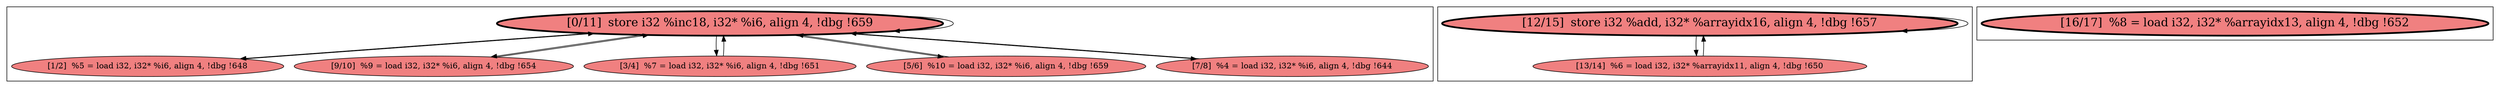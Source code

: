 
digraph G {



node147->node148 [ ]
node150->node149 [ ]
node148->node147 [ ]
node147->node143 [ ]
node146->node147 [ ]
node143->node147 [ ]
node147->node145 [ ]
node145->node147 [ ]
node144->node147 [ ]
node147->node144 [ ]
node150->node150 [ ]
node147->node146 [ ]
node147->node147 [ ]
node149->node150 [ ]


subgraph cluster2 {


node150 [penwidth=3.0,fontsize=20,fillcolor=lightcoral,label="[12/15]  store i32 %add, i32* %arrayidx16, align 4, !dbg !657",shape=ellipse,style=filled ]
node149 [fillcolor=lightcoral,label="[13/14]  %6 = load i32, i32* %arrayidx11, align 4, !dbg !650",shape=ellipse,style=filled ]



}

subgraph cluster0 {


node142 [penwidth=3.0,fontsize=20,fillcolor=lightcoral,label="[16/17]  %8 = load i32, i32* %arrayidx13, align 4, !dbg !652",shape=ellipse,style=filled ]



}

subgraph cluster1 {


node148 [fillcolor=lightcoral,label="[1/2]  %5 = load i32, i32* %i6, align 4, !dbg !648",shape=ellipse,style=filled ]
node147 [penwidth=3.0,fontsize=20,fillcolor=lightcoral,label="[0/11]  store i32 %inc18, i32* %i6, align 4, !dbg !659",shape=ellipse,style=filled ]
node145 [fillcolor=lightcoral,label="[5/6]  %10 = load i32, i32* %i6, align 4, !dbg !659",shape=ellipse,style=filled ]
node146 [fillcolor=lightcoral,label="[3/4]  %7 = load i32, i32* %i6, align 4, !dbg !651",shape=ellipse,style=filled ]
node143 [fillcolor=lightcoral,label="[9/10]  %9 = load i32, i32* %i6, align 4, !dbg !654",shape=ellipse,style=filled ]
node144 [fillcolor=lightcoral,label="[7/8]  %4 = load i32, i32* %i6, align 4, !dbg !644",shape=ellipse,style=filled ]



}

}
